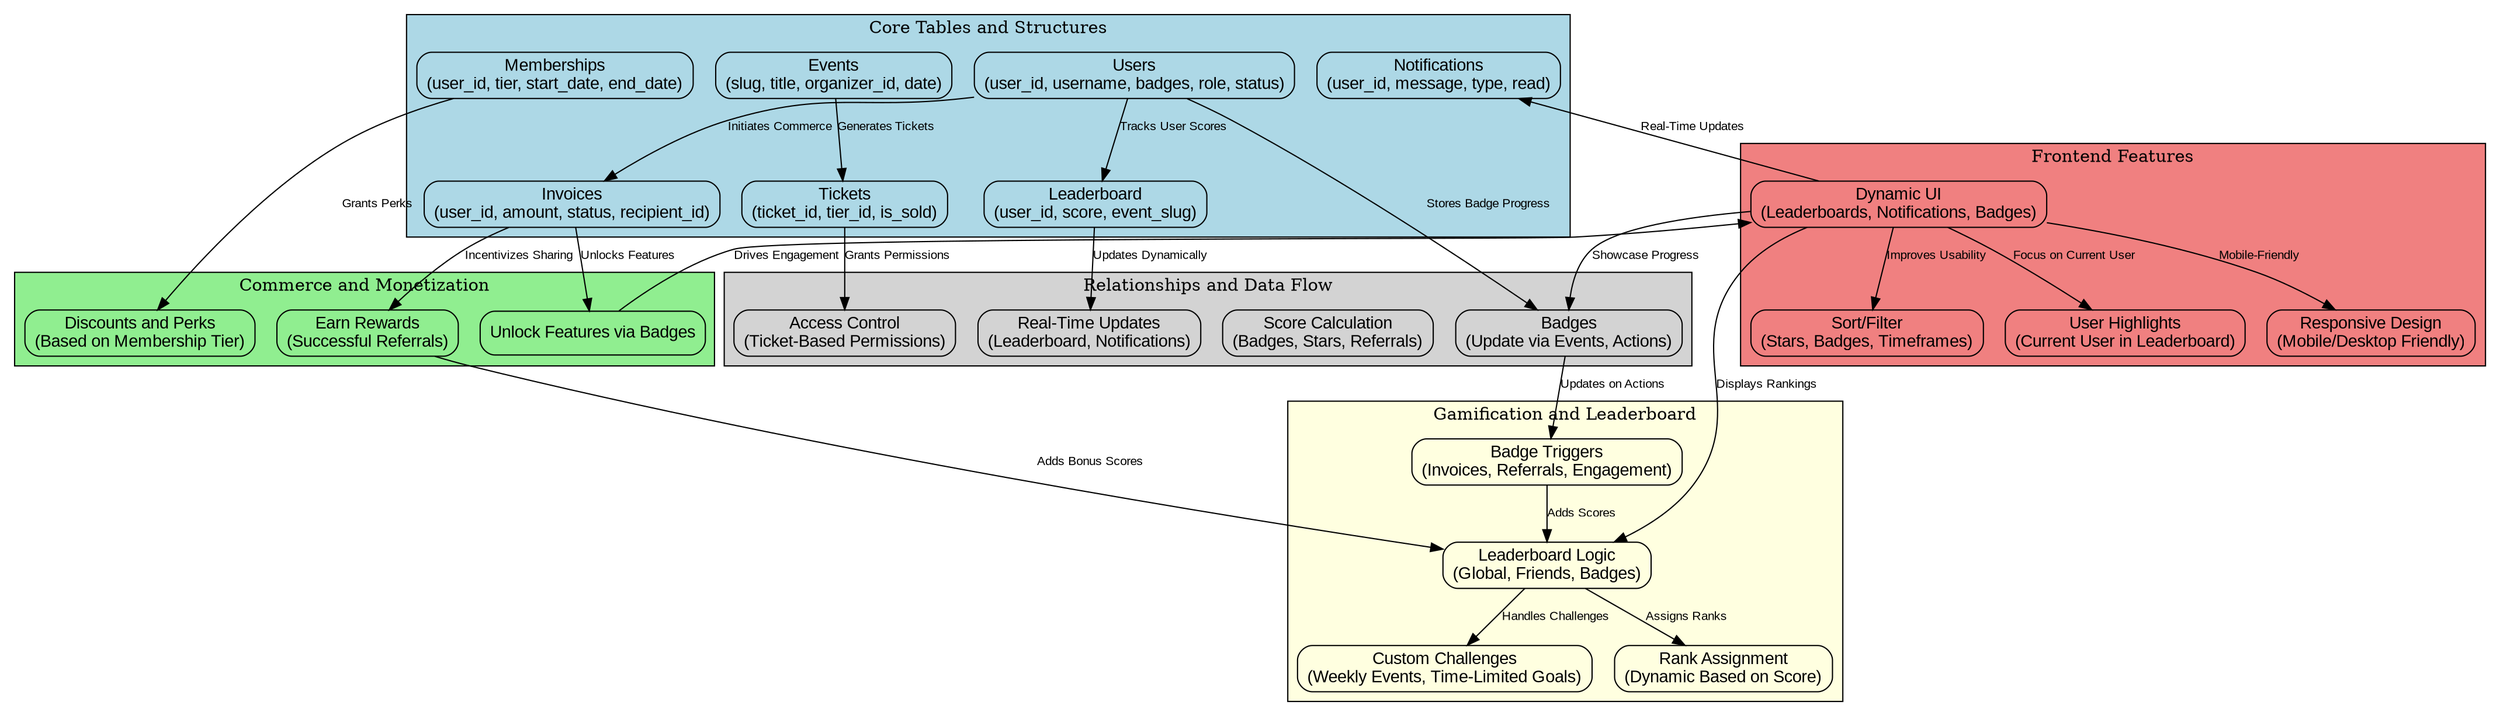 digraph TelegramGamifiedSystem {
  rankdir=TB;
  node [shape=box, style=rounded, fontname="Arial"];
  edge [fontname="Arial", fontsize=10];

  // Core Tables and Structures
  subgraph cluster_core {
    label="Core Tables and Structures";
    bgcolor="lightblue";

    "Users" [label="Users\n(user_id, username, badges, role, status)"];
    "Events" [label="Events\n(slug, title, organizer_id, date)"];
    "Tickets" [label="Tickets\n(ticket_id, tier_id, is_sold)"];
    "Leaderboard" [label="Leaderboard\n(user_id, score, event_slug)"];
    "Invoices" [label="Invoices\n(user_id, amount, status, recipient_id)"];
    "Notifications" [label="Notifications\n(user_id, message, type, read)"];
    "Memberships" [label="Memberships\n(user_id, tier, start_date, end_date)"];
  }

  // Relationships and Data Flow
  subgraph cluster_relationships {
    label="Relationships and Data Flow";
    bgcolor="lightgrey";

    "UserBadgeLogic" [label="Badges\n(Update via Events, Actions)"];
    "ScoreCalculation" [label="Score Calculation\n(Badges, Stars, Referrals)"];
    "RealTimeSync" [label="Real-Time Updates\n(Leaderboard, Notifications)"];
    "AccessControl" [label="Access Control\n(Ticket-Based Permissions)"];
  }

  // Gamification and Leaderboard
  subgraph cluster_gamification {
    label="Gamification and Leaderboard";
    bgcolor="lightyellow";

    "BadgeTriggers" [label="Badge Triggers\n(Invoices, Referrals, Engagement)"];
    "LeaderboardLogic" [label="Leaderboard Logic\n(Global, Friends, Badges)"];
    "CustomChallenges" [label="Custom Challenges\n(Weekly Events, Time-Limited Goals)"];
    "RankAssignment" [label="Rank Assignment\n(Dynamic Based on Score)"];
  }

  // Commerce and Monetization
  subgraph cluster_commerce {
    label="Commerce and Monetization";
    bgcolor="lightgreen";

    "GamifiedPurchases" [label="Unlock Features via Badges"];
    "DiscountsAndPerks" [label="Discounts and Perks\n(Based on Membership Tier)"];
    "ReferralRewards" [label="Earn Rewards\n(Successful Referrals)"];
  }

  // Frontend Features
  subgraph cluster_frontend {
    label="Frontend Features";
    bgcolor="lightcoral";

    "DynamicUI" [label="Dynamic UI\n(Leaderboards, Notifications, Badges)"];
    "SortingAndFiltering" [label="Sort/Filter\n(Stars, Badges, Timeframes)"];
    "UserHighlights" [label="User Highlights\n(Current User in Leaderboard)"];
    "ResponsiveDesign" [label="Responsive Design\n(Mobile/Desktop Friendly)"];
  }

  // Core Connections
  "Users" -> "UserBadgeLogic" [label="Stores Badge Progress"];
  "Users" -> "Leaderboard" [label="Tracks User Scores"];
  "Users" -> "Invoices" [label="Initiates Commerce"];
  "Events" -> "Tickets" [label="Generates Tickets"];
  "Tickets" -> "AccessControl" [label="Grants Permissions"];
  "Leaderboard" -> "RealTimeSync" [label="Updates Dynamically"];
  "Memberships" -> "DiscountsAndPerks" [label="Grants Perks"];

  // Gamification Connections
  "UserBadgeLogic" -> "BadgeTriggers" [label="Updates on Actions"];
  "BadgeTriggers" -> "LeaderboardLogic" [label="Adds Scores"];
  "LeaderboardLogic" -> "RankAssignment" [label="Assigns Ranks"];
  "LeaderboardLogic" -> "CustomChallenges" [label="Handles Challenges"];

  // Monetization Connections
  "Invoices" -> "ReferralRewards" [label="Incentivizes Sharing"];
  "Invoices" -> "GamifiedPurchases" [label="Unlocks Features"];
  "ReferralRewards" -> "LeaderboardLogic" [label="Adds Bonus Scores"];
  "GamifiedPurchases" -> "DynamicUI" [label="Drives Engagement"];

  // Frontend Connections
  "DynamicUI" -> "SortingAndFiltering" [label="Improves Usability"];
  "DynamicUI" -> "UserHighlights" [label="Focus on Current User"];
  "DynamicUI" -> "ResponsiveDesign" [label="Mobile-Friendly"];
  "DynamicUI" -> "LeaderboardLogic" [label="Displays Rankings"];
  "DynamicUI" -> "UserBadgeLogic" [label="Showcase Progress"];
  "DynamicUI" -> "Notifications" [label="Real-Time Updates"];
}
